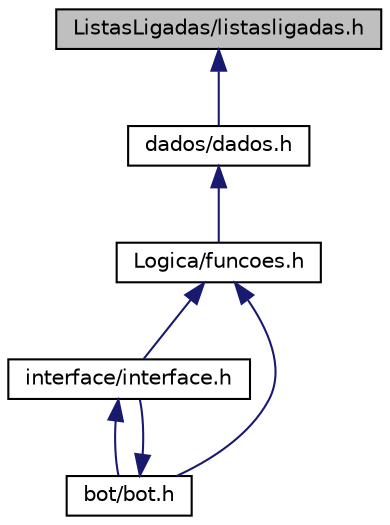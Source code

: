 digraph "ListasLigadas/listasligadas.h"
{
  edge [fontname="Helvetica",fontsize="10",labelfontname="Helvetica",labelfontsize="10"];
  node [fontname="Helvetica",fontsize="10",shape=record];
  Node3 [label="ListasLigadas/listasligadas.h",height=0.2,width=0.4,color="black", fillcolor="grey75", style="filled", fontcolor="black"];
  Node3 -> Node4 [dir="back",color="midnightblue",fontsize="10",style="solid"];
  Node4 [label="dados/dados.h",height=0.2,width=0.4,color="black", fillcolor="white", style="filled",URL="$dados_8h.html"];
  Node4 -> Node5 [dir="back",color="midnightblue",fontsize="10",style="solid"];
  Node5 [label="Logica/funcoes.h",height=0.2,width=0.4,color="black", fillcolor="white", style="filled",URL="$funcoes_8h.html"];
  Node5 -> Node6 [dir="back",color="midnightblue",fontsize="10",style="solid"];
  Node6 [label="interface/interface.h",height=0.2,width=0.4,color="black", fillcolor="white", style="filled",URL="$interface_8h.html"];
  Node6 -> Node7 [dir="back",color="midnightblue",fontsize="10",style="solid"];
  Node7 [label="bot/bot.h",height=0.2,width=0.4,color="black", fillcolor="white", style="filled",URL="$bot_8h_source.html"];
  Node7 -> Node6 [dir="back",color="midnightblue",fontsize="10",style="solid"];
  Node5 -> Node7 [dir="back",color="midnightblue",fontsize="10",style="solid"];
}
